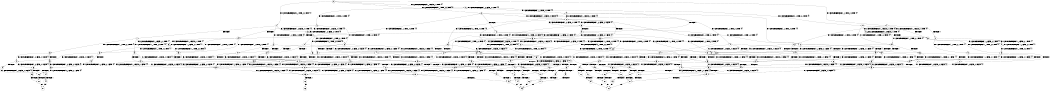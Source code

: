 digraph BCG {
size = "7, 10.5";
center = TRUE;
node [shape = circle];
0 [peripheries = 2];
0 -> 1 [label = "EX !0 !ATOMIC_EXCH_BRANCH (2, +1, TRUE, +0, 2, TRUE) !{0}"];
0 -> 2 [label = "EX !2 !ATOMIC_EXCH_BRANCH (1, +0, FALSE, +0, 1, TRUE) !{0}"];
0 -> 3 [label = "EX !1 !ATOMIC_EXCH_BRANCH (1, +1, TRUE, +0, 2, TRUE) !{0}"];
0 -> 4 [label = "EX !0 !ATOMIC_EXCH_BRANCH (2, +1, TRUE, +0, 2, TRUE) !{0}"];
1 -> 5 [label = "EX !2 !ATOMIC_EXCH_BRANCH (1, +0, FALSE, +0, 1, TRUE) !{0}"];
1 -> 6 [label = "EX !1 !ATOMIC_EXCH_BRANCH (1, +1, TRUE, +0, 2, TRUE) !{0}"];
1 -> 7 [label = "TERMINATE !0"];
2 -> 2 [label = "EX !2 !ATOMIC_EXCH_BRANCH (1, +0, FALSE, +0, 1, TRUE) !{0}"];
2 -> 8 [label = "EX !0 !ATOMIC_EXCH_BRANCH (2, +1, TRUE, +0, 2, TRUE) !{0}"];
2 -> 9 [label = "EX !1 !ATOMIC_EXCH_BRANCH (1, +1, TRUE, +0, 2, TRUE) !{0}"];
2 -> 10 [label = "EX !0 !ATOMIC_EXCH_BRANCH (2, +1, TRUE, +0, 2, TRUE) !{0}"];
3 -> 11 [label = "EX !0 !ATOMIC_EXCH_BRANCH (2, +1, TRUE, +0, 2, TRUE) !{0}"];
3 -> 12 [label = "EX !2 !ATOMIC_EXCH_BRANCH (1, +0, FALSE, +0, 1, FALSE) !{0}"];
3 -> 13 [label = "TERMINATE !1"];
3 -> 14 [label = "EX !0 !ATOMIC_EXCH_BRANCH (2, +1, TRUE, +0, 2, TRUE) !{0}"];
4 -> 15 [label = "EX !2 !ATOMIC_EXCH_BRANCH (1, +0, FALSE, +0, 1, TRUE) !{0}"];
4 -> 16 [label = "EX !1 !ATOMIC_EXCH_BRANCH (1, +1, TRUE, +0, 2, TRUE) !{0}"];
4 -> 17 [label = "TERMINATE !0"];
5 -> 5 [label = "EX !2 !ATOMIC_EXCH_BRANCH (1, +0, FALSE, +0, 1, TRUE) !{0}"];
5 -> 18 [label = "EX !1 !ATOMIC_EXCH_BRANCH (1, +1, TRUE, +0, 2, TRUE) !{0}"];
5 -> 19 [label = "TERMINATE !0"];
6 -> 20 [label = "EX !2 !ATOMIC_EXCH_BRANCH (1, +0, FALSE, +0, 1, FALSE) !{0}"];
6 -> 21 [label = "TERMINATE !0"];
6 -> 22 [label = "TERMINATE !1"];
7 -> 23 [label = "EX !2 !ATOMIC_EXCH_BRANCH (1, +0, FALSE, +0, 1, TRUE) !{1}"];
7 -> 24 [label = "EX !1 !ATOMIC_EXCH_BRANCH (1, +1, TRUE, +0, 2, TRUE) !{1}"];
7 -> 25 [label = "EX !1 !ATOMIC_EXCH_BRANCH (1, +1, TRUE, +0, 2, TRUE) !{1}"];
8 -> 5 [label = "EX !2 !ATOMIC_EXCH_BRANCH (1, +0, FALSE, +0, 1, TRUE) !{0}"];
8 -> 18 [label = "EX !1 !ATOMIC_EXCH_BRANCH (1, +1, TRUE, +0, 2, TRUE) !{0}"];
8 -> 19 [label = "TERMINATE !0"];
9 -> 12 [label = "EX !2 !ATOMIC_EXCH_BRANCH (1, +0, FALSE, +0, 1, FALSE) !{0}"];
9 -> 26 [label = "EX !0 !ATOMIC_EXCH_BRANCH (2, +1, TRUE, +0, 2, TRUE) !{0}"];
9 -> 27 [label = "TERMINATE !1"];
9 -> 28 [label = "EX !0 !ATOMIC_EXCH_BRANCH (2, +1, TRUE, +0, 2, TRUE) !{0}"];
10 -> 15 [label = "EX !2 !ATOMIC_EXCH_BRANCH (1, +0, FALSE, +0, 1, TRUE) !{0}"];
10 -> 29 [label = "EX !1 !ATOMIC_EXCH_BRANCH (1, +1, TRUE, +0, 2, TRUE) !{0}"];
10 -> 30 [label = "TERMINATE !0"];
11 -> 20 [label = "EX !2 !ATOMIC_EXCH_BRANCH (1, +0, FALSE, +0, 1, FALSE) !{0}"];
11 -> 21 [label = "TERMINATE !0"];
11 -> 22 [label = "TERMINATE !1"];
12 -> 31 [label = "EX !2 !ATOMIC_EXCH_BRANCH (2, +0, FALSE, +0, 1, TRUE) !{0}"];
12 -> 32 [label = "EX !0 !ATOMIC_EXCH_BRANCH (2, +1, TRUE, +0, 2, TRUE) !{0}"];
12 -> 33 [label = "TERMINATE !1"];
12 -> 34 [label = "EX !0 !ATOMIC_EXCH_BRANCH (2, +1, TRUE, +0, 2, TRUE) !{0}"];
13 -> 35 [label = "EX !0 !ATOMIC_EXCH_BRANCH (2, +1, TRUE, +0, 2, TRUE) !{0}"];
13 -> 36 [label = "EX !2 !ATOMIC_EXCH_BRANCH (1, +0, FALSE, +0, 1, FALSE) !{0}"];
13 -> 37 [label = "EX !0 !ATOMIC_EXCH_BRANCH (2, +1, TRUE, +0, 2, TRUE) !{0}"];
14 -> 38 [label = "EX !2 !ATOMIC_EXCH_BRANCH (1, +0, FALSE, +0, 1, FALSE) !{0}"];
14 -> 39 [label = "TERMINATE !0"];
14 -> 40 [label = "TERMINATE !1"];
15 -> 15 [label = "EX !2 !ATOMIC_EXCH_BRANCH (1, +0, FALSE, +0, 1, TRUE) !{0}"];
15 -> 29 [label = "EX !1 !ATOMIC_EXCH_BRANCH (1, +1, TRUE, +0, 2, TRUE) !{0}"];
15 -> 30 [label = "TERMINATE !0"];
16 -> 38 [label = "EX !2 !ATOMIC_EXCH_BRANCH (1, +0, FALSE, +0, 1, FALSE) !{0}"];
16 -> 39 [label = "TERMINATE !0"];
16 -> 40 [label = "TERMINATE !1"];
17 -> 41 [label = "EX !2 !ATOMIC_EXCH_BRANCH (1, +0, FALSE, +0, 1, TRUE) !{1}"];
17 -> 42 [label = "EX !1 !ATOMIC_EXCH_BRANCH (1, +1, TRUE, +0, 2, TRUE) !{1}"];
18 -> 20 [label = "EX !2 !ATOMIC_EXCH_BRANCH (1, +0, FALSE, +0, 1, FALSE) !{0}"];
18 -> 43 [label = "TERMINATE !0"];
18 -> 44 [label = "TERMINATE !1"];
19 -> 23 [label = "EX !2 !ATOMIC_EXCH_BRANCH (1, +0, FALSE, +0, 1, TRUE) !{1}"];
19 -> 45 [label = "EX !1 !ATOMIC_EXCH_BRANCH (1, +1, TRUE, +0, 2, TRUE) !{1}"];
19 -> 46 [label = "EX !1 !ATOMIC_EXCH_BRANCH (1, +1, TRUE, +0, 2, TRUE) !{1}"];
20 -> 47 [label = "EX !2 !ATOMIC_EXCH_BRANCH (2, +0, FALSE, +0, 1, FALSE) !{0}"];
20 -> 48 [label = "TERMINATE !0"];
20 -> 49 [label = "TERMINATE !1"];
21 -> 50 [label = "EX !2 !ATOMIC_EXCH_BRANCH (1, +0, FALSE, +0, 1, FALSE) !{1}"];
21 -> 51 [label = "TERMINATE !1"];
22 -> 52 [label = "EX !2 !ATOMIC_EXCH_BRANCH (1, +0, FALSE, +0, 1, FALSE) !{0}"];
22 -> 53 [label = "TERMINATE !0"];
23 -> 23 [label = "EX !2 !ATOMIC_EXCH_BRANCH (1, +0, FALSE, +0, 1, TRUE) !{1}"];
23 -> 45 [label = "EX !1 !ATOMIC_EXCH_BRANCH (1, +1, TRUE, +0, 2, TRUE) !{1}"];
23 -> 46 [label = "EX !1 !ATOMIC_EXCH_BRANCH (1, +1, TRUE, +0, 2, TRUE) !{1}"];
24 -> 50 [label = "EX !2 !ATOMIC_EXCH_BRANCH (1, +0, FALSE, +0, 1, FALSE) !{1}"];
24 -> 51 [label = "TERMINATE !1"];
25 -> 54 [label = "EX !2 !ATOMIC_EXCH_BRANCH (1, +0, FALSE, +0, 1, FALSE) !{1}"];
25 -> 55 [label = "TERMINATE !1"];
26 -> 20 [label = "EX !2 !ATOMIC_EXCH_BRANCH (1, +0, FALSE, +0, 1, FALSE) !{0}"];
26 -> 43 [label = "TERMINATE !0"];
26 -> 44 [label = "TERMINATE !1"];
27 -> 36 [label = "EX !2 !ATOMIC_EXCH_BRANCH (1, +0, FALSE, +0, 1, FALSE) !{0}"];
27 -> 56 [label = "EX !0 !ATOMIC_EXCH_BRANCH (2, +1, TRUE, +0, 2, TRUE) !{0}"];
27 -> 57 [label = "EX !0 !ATOMIC_EXCH_BRANCH (2, +1, TRUE, +0, 2, TRUE) !{0}"];
28 -> 38 [label = "EX !2 !ATOMIC_EXCH_BRANCH (1, +0, FALSE, +0, 1, FALSE) !{0}"];
28 -> 58 [label = "TERMINATE !0"];
28 -> 59 [label = "TERMINATE !1"];
29 -> 38 [label = "EX !2 !ATOMIC_EXCH_BRANCH (1, +0, FALSE, +0, 1, FALSE) !{0}"];
29 -> 58 [label = "TERMINATE !0"];
29 -> 59 [label = "TERMINATE !1"];
30 -> 41 [label = "EX !2 !ATOMIC_EXCH_BRANCH (1, +0, FALSE, +0, 1, TRUE) !{1}"];
30 -> 60 [label = "EX !1 !ATOMIC_EXCH_BRANCH (1, +1, TRUE, +0, 2, TRUE) !{1}"];
31 -> 12 [label = "EX !2 !ATOMIC_EXCH_BRANCH (1, +0, FALSE, +0, 1, FALSE) !{0}"];
31 -> 26 [label = "EX !0 !ATOMIC_EXCH_BRANCH (2, +1, TRUE, +0, 2, TRUE) !{0}"];
31 -> 27 [label = "TERMINATE !1"];
31 -> 28 [label = "EX !0 !ATOMIC_EXCH_BRANCH (2, +1, TRUE, +0, 2, TRUE) !{0}"];
32 -> 47 [label = "EX !2 !ATOMIC_EXCH_BRANCH (2, +0, FALSE, +0, 1, FALSE) !{0}"];
32 -> 48 [label = "TERMINATE !0"];
32 -> 49 [label = "TERMINATE !1"];
33 -> 61 [label = "EX !2 !ATOMIC_EXCH_BRANCH (2, +0, FALSE, +0, 1, TRUE) !{0}"];
33 -> 62 [label = "EX !0 !ATOMIC_EXCH_BRANCH (2, +1, TRUE, +0, 2, TRUE) !{0}"];
33 -> 63 [label = "EX !0 !ATOMIC_EXCH_BRANCH (2, +1, TRUE, +0, 2, TRUE) !{0}"];
34 -> 64 [label = "EX !2 !ATOMIC_EXCH_BRANCH (2, +0, FALSE, +0, 1, FALSE) !{0}"];
34 -> 65 [label = "TERMINATE !0"];
34 -> 66 [label = "TERMINATE !1"];
35 -> 52 [label = "EX !2 !ATOMIC_EXCH_BRANCH (1, +0, FALSE, +0, 1, FALSE) !{0}"];
35 -> 53 [label = "TERMINATE !0"];
36 -> 61 [label = "EX !2 !ATOMIC_EXCH_BRANCH (2, +0, FALSE, +0, 1, TRUE) !{0}"];
36 -> 62 [label = "EX !0 !ATOMIC_EXCH_BRANCH (2, +1, TRUE, +0, 2, TRUE) !{0}"];
36 -> 63 [label = "EX !0 !ATOMIC_EXCH_BRANCH (2, +1, TRUE, +0, 2, TRUE) !{0}"];
37 -> 67 [label = "EX !2 !ATOMIC_EXCH_BRANCH (1, +0, FALSE, +0, 1, FALSE) !{0}"];
37 -> 68 [label = "TERMINATE !0"];
38 -> 64 [label = "EX !2 !ATOMIC_EXCH_BRANCH (2, +0, FALSE, +0, 1, FALSE) !{0}"];
38 -> 65 [label = "TERMINATE !0"];
38 -> 66 [label = "TERMINATE !1"];
39 -> 69 [label = "EX !2 !ATOMIC_EXCH_BRANCH (1, +0, FALSE, +0, 1, FALSE) !{1}"];
39 -> 70 [label = "TERMINATE !1"];
40 -> 67 [label = "EX !2 !ATOMIC_EXCH_BRANCH (1, +0, FALSE, +0, 1, FALSE) !{0}"];
40 -> 68 [label = "TERMINATE !0"];
41 -> 41 [label = "EX !2 !ATOMIC_EXCH_BRANCH (1, +0, FALSE, +0, 1, TRUE) !{1}"];
41 -> 60 [label = "EX !1 !ATOMIC_EXCH_BRANCH (1, +1, TRUE, +0, 2, TRUE) !{1}"];
42 -> 69 [label = "EX !2 !ATOMIC_EXCH_BRANCH (1, +0, FALSE, +0, 1, FALSE) !{1}"];
42 -> 70 [label = "TERMINATE !1"];
43 -> 50 [label = "EX !2 !ATOMIC_EXCH_BRANCH (1, +0, FALSE, +0, 1, FALSE) !{1}"];
43 -> 71 [label = "TERMINATE !1"];
44 -> 52 [label = "EX !2 !ATOMIC_EXCH_BRANCH (1, +0, FALSE, +0, 1, FALSE) !{0}"];
44 -> 72 [label = "TERMINATE !0"];
45 -> 50 [label = "EX !2 !ATOMIC_EXCH_BRANCH (1, +0, FALSE, +0, 1, FALSE) !{1}"];
45 -> 71 [label = "TERMINATE !1"];
46 -> 54 [label = "EX !2 !ATOMIC_EXCH_BRANCH (1, +0, FALSE, +0, 1, FALSE) !{1}"];
46 -> 73 [label = "TERMINATE !1"];
47 -> 74 [label = "TERMINATE !0"];
47 -> 75 [label = "TERMINATE !2"];
47 -> 76 [label = "TERMINATE !1"];
48 -> 77 [label = "EX !2 !ATOMIC_EXCH_BRANCH (2, +0, FALSE, +0, 1, FALSE) !{1}"];
48 -> 78 [label = "TERMINATE !1"];
49 -> 79 [label = "EX !2 !ATOMIC_EXCH_BRANCH (2, +0, FALSE, +0, 1, FALSE) !{0}"];
49 -> 80 [label = "TERMINATE !0"];
50 -> 77 [label = "EX !2 !ATOMIC_EXCH_BRANCH (2, +0, FALSE, +0, 1, FALSE) !{1}"];
50 -> 78 [label = "TERMINATE !1"];
51 -> 81 [label = "EX !2 !ATOMIC_EXCH_BRANCH (1, +0, FALSE, +0, 1, FALSE) !{2}"];
51 -> 82 [label = "EX !2 !ATOMIC_EXCH_BRANCH (1, +0, FALSE, +0, 1, FALSE) !{2}"];
52 -> 79 [label = "EX !2 !ATOMIC_EXCH_BRANCH (2, +0, FALSE, +0, 1, FALSE) !{0}"];
52 -> 80 [label = "TERMINATE !0"];
53 -> 81 [label = "EX !2 !ATOMIC_EXCH_BRANCH (1, +0, FALSE, +0, 1, FALSE) !{2}"];
53 -> 82 [label = "EX !2 !ATOMIC_EXCH_BRANCH (1, +0, FALSE, +0, 1, FALSE) !{2}"];
54 -> 83 [label = "EX !2 !ATOMIC_EXCH_BRANCH (2, +0, FALSE, +0, 1, FALSE) !{1}"];
54 -> 84 [label = "TERMINATE !1"];
55 -> 85 [label = "EX !2 !ATOMIC_EXCH_BRANCH (1, +0, FALSE, +0, 1, FALSE) !{2}"];
56 -> 52 [label = "EX !2 !ATOMIC_EXCH_BRANCH (1, +0, FALSE, +0, 1, FALSE) !{0}"];
56 -> 72 [label = "TERMINATE !0"];
57 -> 67 [label = "EX !2 !ATOMIC_EXCH_BRANCH (1, +0, FALSE, +0, 1, FALSE) !{0}"];
57 -> 86 [label = "TERMINATE !0"];
58 -> 69 [label = "EX !2 !ATOMIC_EXCH_BRANCH (1, +0, FALSE, +0, 1, FALSE) !{1}"];
58 -> 87 [label = "TERMINATE !1"];
59 -> 67 [label = "EX !2 !ATOMIC_EXCH_BRANCH (1, +0, FALSE, +0, 1, FALSE) !{0}"];
59 -> 86 [label = "TERMINATE !0"];
60 -> 69 [label = "EX !2 !ATOMIC_EXCH_BRANCH (1, +0, FALSE, +0, 1, FALSE) !{1}"];
60 -> 87 [label = "TERMINATE !1"];
61 -> 36 [label = "EX !2 !ATOMIC_EXCH_BRANCH (1, +0, FALSE, +0, 1, FALSE) !{0}"];
61 -> 56 [label = "EX !0 !ATOMIC_EXCH_BRANCH (2, +1, TRUE, +0, 2, TRUE) !{0}"];
61 -> 57 [label = "EX !0 !ATOMIC_EXCH_BRANCH (2, +1, TRUE, +0, 2, TRUE) !{0}"];
62 -> 79 [label = "EX !2 !ATOMIC_EXCH_BRANCH (2, +0, FALSE, +0, 1, FALSE) !{0}"];
62 -> 80 [label = "TERMINATE !0"];
63 -> 88 [label = "EX !2 !ATOMIC_EXCH_BRANCH (2, +0, FALSE, +0, 1, FALSE) !{0}"];
63 -> 89 [label = "TERMINATE !0"];
64 -> 90 [label = "TERMINATE !0"];
64 -> 91 [label = "TERMINATE !2"];
64 -> 92 [label = "TERMINATE !1"];
65 -> 93 [label = "EX !2 !ATOMIC_EXCH_BRANCH (2, +0, FALSE, +0, 1, FALSE) !{1}"];
65 -> 94 [label = "TERMINATE !1"];
66 -> 88 [label = "EX !2 !ATOMIC_EXCH_BRANCH (2, +0, FALSE, +0, 1, FALSE) !{0}"];
66 -> 89 [label = "TERMINATE !0"];
67 -> 88 [label = "EX !2 !ATOMIC_EXCH_BRANCH (2, +0, FALSE, +0, 1, FALSE) !{0}"];
67 -> 89 [label = "TERMINATE !0"];
68 -> 95 [label = "EX !2 !ATOMIC_EXCH_BRANCH (1, +0, FALSE, +0, 1, FALSE) !{2}"];
69 -> 93 [label = "EX !2 !ATOMIC_EXCH_BRANCH (2, +0, FALSE, +0, 1, FALSE) !{1}"];
69 -> 94 [label = "TERMINATE !1"];
70 -> 95 [label = "EX !2 !ATOMIC_EXCH_BRANCH (1, +0, FALSE, +0, 1, FALSE) !{2}"];
71 -> 81 [label = "EX !2 !ATOMIC_EXCH_BRANCH (1, +0, FALSE, +0, 1, FALSE) !{2}"];
71 -> 82 [label = "EX !2 !ATOMIC_EXCH_BRANCH (1, +0, FALSE, +0, 1, FALSE) !{2}"];
72 -> 81 [label = "EX !2 !ATOMIC_EXCH_BRANCH (1, +0, FALSE, +0, 1, FALSE) !{2}"];
72 -> 82 [label = "EX !2 !ATOMIC_EXCH_BRANCH (1, +0, FALSE, +0, 1, FALSE) !{2}"];
73 -> 85 [label = "EX !2 !ATOMIC_EXCH_BRANCH (1, +0, FALSE, +0, 1, FALSE) !{2}"];
74 -> 96 [label = "TERMINATE !2"];
74 -> 97 [label = "TERMINATE !1"];
75 -> 98 [label = "TERMINATE !0"];
75 -> 99 [label = "TERMINATE !1"];
76 -> 100 [label = "TERMINATE !0"];
76 -> 101 [label = "TERMINATE !2"];
77 -> 96 [label = "TERMINATE !2"];
77 -> 97 [label = "TERMINATE !1"];
78 -> 102 [label = "EX !2 !ATOMIC_EXCH_BRANCH (2, +0, FALSE, +0, 1, FALSE) !{2}"];
78 -> 103 [label = "EX !2 !ATOMIC_EXCH_BRANCH (2, +0, FALSE, +0, 1, FALSE) !{2}"];
79 -> 100 [label = "TERMINATE !0"];
79 -> 101 [label = "TERMINATE !2"];
80 -> 102 [label = "EX !2 !ATOMIC_EXCH_BRANCH (2, +0, FALSE, +0, 1, FALSE) !{2}"];
80 -> 103 [label = "EX !2 !ATOMIC_EXCH_BRANCH (2, +0, FALSE, +0, 1, FALSE) !{2}"];
81 -> 102 [label = "EX !2 !ATOMIC_EXCH_BRANCH (2, +0, FALSE, +0, 1, FALSE) !{2}"];
81 -> 103 [label = "EX !2 !ATOMIC_EXCH_BRANCH (2, +0, FALSE, +0, 1, FALSE) !{2}"];
82 -> 103 [label = "EX !2 !ATOMIC_EXCH_BRANCH (2, +0, FALSE, +0, 1, FALSE) !{2}"];
83 -> 104 [label = "TERMINATE !2"];
83 -> 105 [label = "TERMINATE !1"];
84 -> 106 [label = "EX !2 !ATOMIC_EXCH_BRANCH (2, +0, FALSE, +0, 1, FALSE) !{2}"];
85 -> 106 [label = "EX !2 !ATOMIC_EXCH_BRANCH (2, +0, FALSE, +0, 1, FALSE) !{2}"];
86 -> 95 [label = "EX !2 !ATOMIC_EXCH_BRANCH (1, +0, FALSE, +0, 1, FALSE) !{2}"];
87 -> 95 [label = "EX !2 !ATOMIC_EXCH_BRANCH (1, +0, FALSE, +0, 1, FALSE) !{2}"];
88 -> 107 [label = "TERMINATE !0"];
88 -> 108 [label = "TERMINATE !2"];
89 -> 109 [label = "EX !2 !ATOMIC_EXCH_BRANCH (2, +0, FALSE, +0, 1, FALSE) !{2}"];
90 -> 110 [label = "TERMINATE !2"];
90 -> 111 [label = "TERMINATE !1"];
91 -> 112 [label = "TERMINATE !0"];
91 -> 113 [label = "TERMINATE !1"];
92 -> 107 [label = "TERMINATE !0"];
92 -> 108 [label = "TERMINATE !2"];
93 -> 110 [label = "TERMINATE !2"];
93 -> 111 [label = "TERMINATE !1"];
94 -> 109 [label = "EX !2 !ATOMIC_EXCH_BRANCH (2, +0, FALSE, +0, 1, FALSE) !{2}"];
95 -> 109 [label = "EX !2 !ATOMIC_EXCH_BRANCH (2, +0, FALSE, +0, 1, FALSE) !{2}"];
96 -> 114 [label = "TERMINATE !1"];
97 -> 115 [label = "TERMINATE !2"];
98 -> 116 [label = "TERMINATE !1"];
99 -> 117 [label = "TERMINATE !0"];
100 -> 115 [label = "TERMINATE !2"];
101 -> 117 [label = "TERMINATE !0"];
102 -> 115 [label = "TERMINATE !2"];
103 -> 118 [label = "TERMINATE !2"];
104 -> 119 [label = "TERMINATE !1"];
105 -> 120 [label = "TERMINATE !2"];
106 -> 120 [label = "TERMINATE !2"];
107 -> 121 [label = "TERMINATE !2"];
108 -> 122 [label = "TERMINATE !0"];
109 -> 121 [label = "TERMINATE !2"];
110 -> 123 [label = "TERMINATE !1"];
111 -> 121 [label = "TERMINATE !2"];
112 -> 124 [label = "TERMINATE !1"];
113 -> 122 [label = "TERMINATE !0"];
114 -> 125 [label = "exit"];
115 -> 125 [label = "exit"];
116 -> 125 [label = "exit"];
117 -> 125 [label = "exit"];
118 -> 126 [label = "exit"];
119 -> 127 [label = "exit"];
120 -> 127 [label = "exit"];
121 -> 128 [label = "exit"];
122 -> 128 [label = "exit"];
123 -> 128 [label = "exit"];
124 -> 128 [label = "exit"];
}
